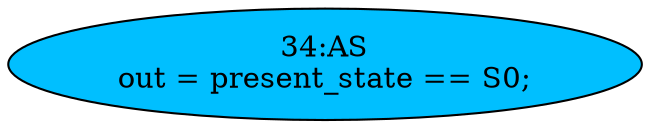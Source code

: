 strict digraph "" {
	node [label="\N"];
	"34:AS"	[ast="<pyverilog.vparser.ast.Assign object at 0x7fad77a8b450>",
		def_var="['out']",
		fillcolor=deepskyblue,
		label="34:AS
out = present_state == S0;",
		statements="[]",
		style=filled,
		typ=Assign,
		use_var="['present_state']"];
}
